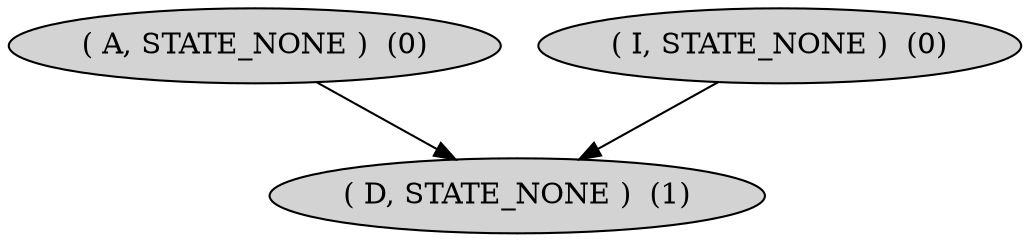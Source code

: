 digraph G {
node[style=filled]
0[label="( A, STATE_NONE )  (0)"];
1[label="( I, STATE_NONE )  (0)"];
2[label="( D, STATE_NONE )  (1)"];
0->2 ;
1->2 ;
}

